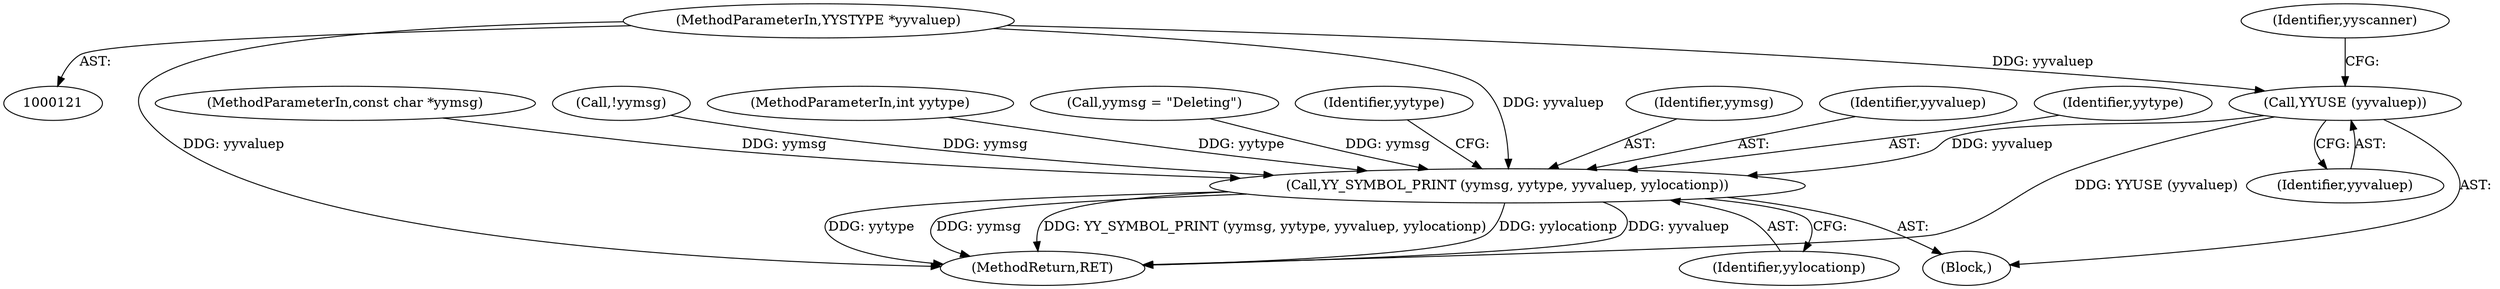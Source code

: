 digraph "0_yara_10e8bd3071677dd1fa76beeef4bc2fc427cea5e7@pointer" {
"1000128" [label="(Call,YYUSE (yyvaluep))"];
"1000124" [label="(MethodParameterIn,YYSTYPE *yyvaluep)"];
"1000140" [label="(Call,YY_SYMBOL_PRINT (yymsg, yytype, yyvaluep, yylocationp))"];
"1000122" [label="(MethodParameterIn,const char *yymsg)"];
"1000135" [label="(Call,!yymsg)"];
"1000206" [label="(MethodReturn,RET)"];
"1000131" [label="(Identifier,yyscanner)"];
"1000123" [label="(MethodParameterIn,int yytype)"];
"1000129" [label="(Identifier,yyvaluep)"];
"1000128" [label="(Call,YYUSE (yyvaluep))"];
"1000124" [label="(MethodParameterIn,YYSTYPE *yyvaluep)"];
"1000137" [label="(Call,yymsg = \"Deleting\")"];
"1000146" [label="(Identifier,yytype)"];
"1000140" [label="(Call,YY_SYMBOL_PRINT (yymsg, yytype, yyvaluep, yylocationp))"];
"1000144" [label="(Identifier,yylocationp)"];
"1000141" [label="(Identifier,yymsg)"];
"1000143" [label="(Identifier,yyvaluep)"];
"1000142" [label="(Identifier,yytype)"];
"1000127" [label="(Block,)"];
"1000128" -> "1000127"  [label="AST: "];
"1000128" -> "1000129"  [label="CFG: "];
"1000129" -> "1000128"  [label="AST: "];
"1000131" -> "1000128"  [label="CFG: "];
"1000128" -> "1000206"  [label="DDG: YYUSE (yyvaluep)"];
"1000124" -> "1000128"  [label="DDG: yyvaluep"];
"1000128" -> "1000140"  [label="DDG: yyvaluep"];
"1000124" -> "1000121"  [label="AST: "];
"1000124" -> "1000206"  [label="DDG: yyvaluep"];
"1000124" -> "1000140"  [label="DDG: yyvaluep"];
"1000140" -> "1000127"  [label="AST: "];
"1000140" -> "1000144"  [label="CFG: "];
"1000141" -> "1000140"  [label="AST: "];
"1000142" -> "1000140"  [label="AST: "];
"1000143" -> "1000140"  [label="AST: "];
"1000144" -> "1000140"  [label="AST: "];
"1000146" -> "1000140"  [label="CFG: "];
"1000140" -> "1000206"  [label="DDG: yytype"];
"1000140" -> "1000206"  [label="DDG: yymsg"];
"1000140" -> "1000206"  [label="DDG: YY_SYMBOL_PRINT (yymsg, yytype, yyvaluep, yylocationp)"];
"1000140" -> "1000206"  [label="DDG: yylocationp"];
"1000140" -> "1000206"  [label="DDG: yyvaluep"];
"1000137" -> "1000140"  [label="DDG: yymsg"];
"1000135" -> "1000140"  [label="DDG: yymsg"];
"1000122" -> "1000140"  [label="DDG: yymsg"];
"1000123" -> "1000140"  [label="DDG: yytype"];
}
